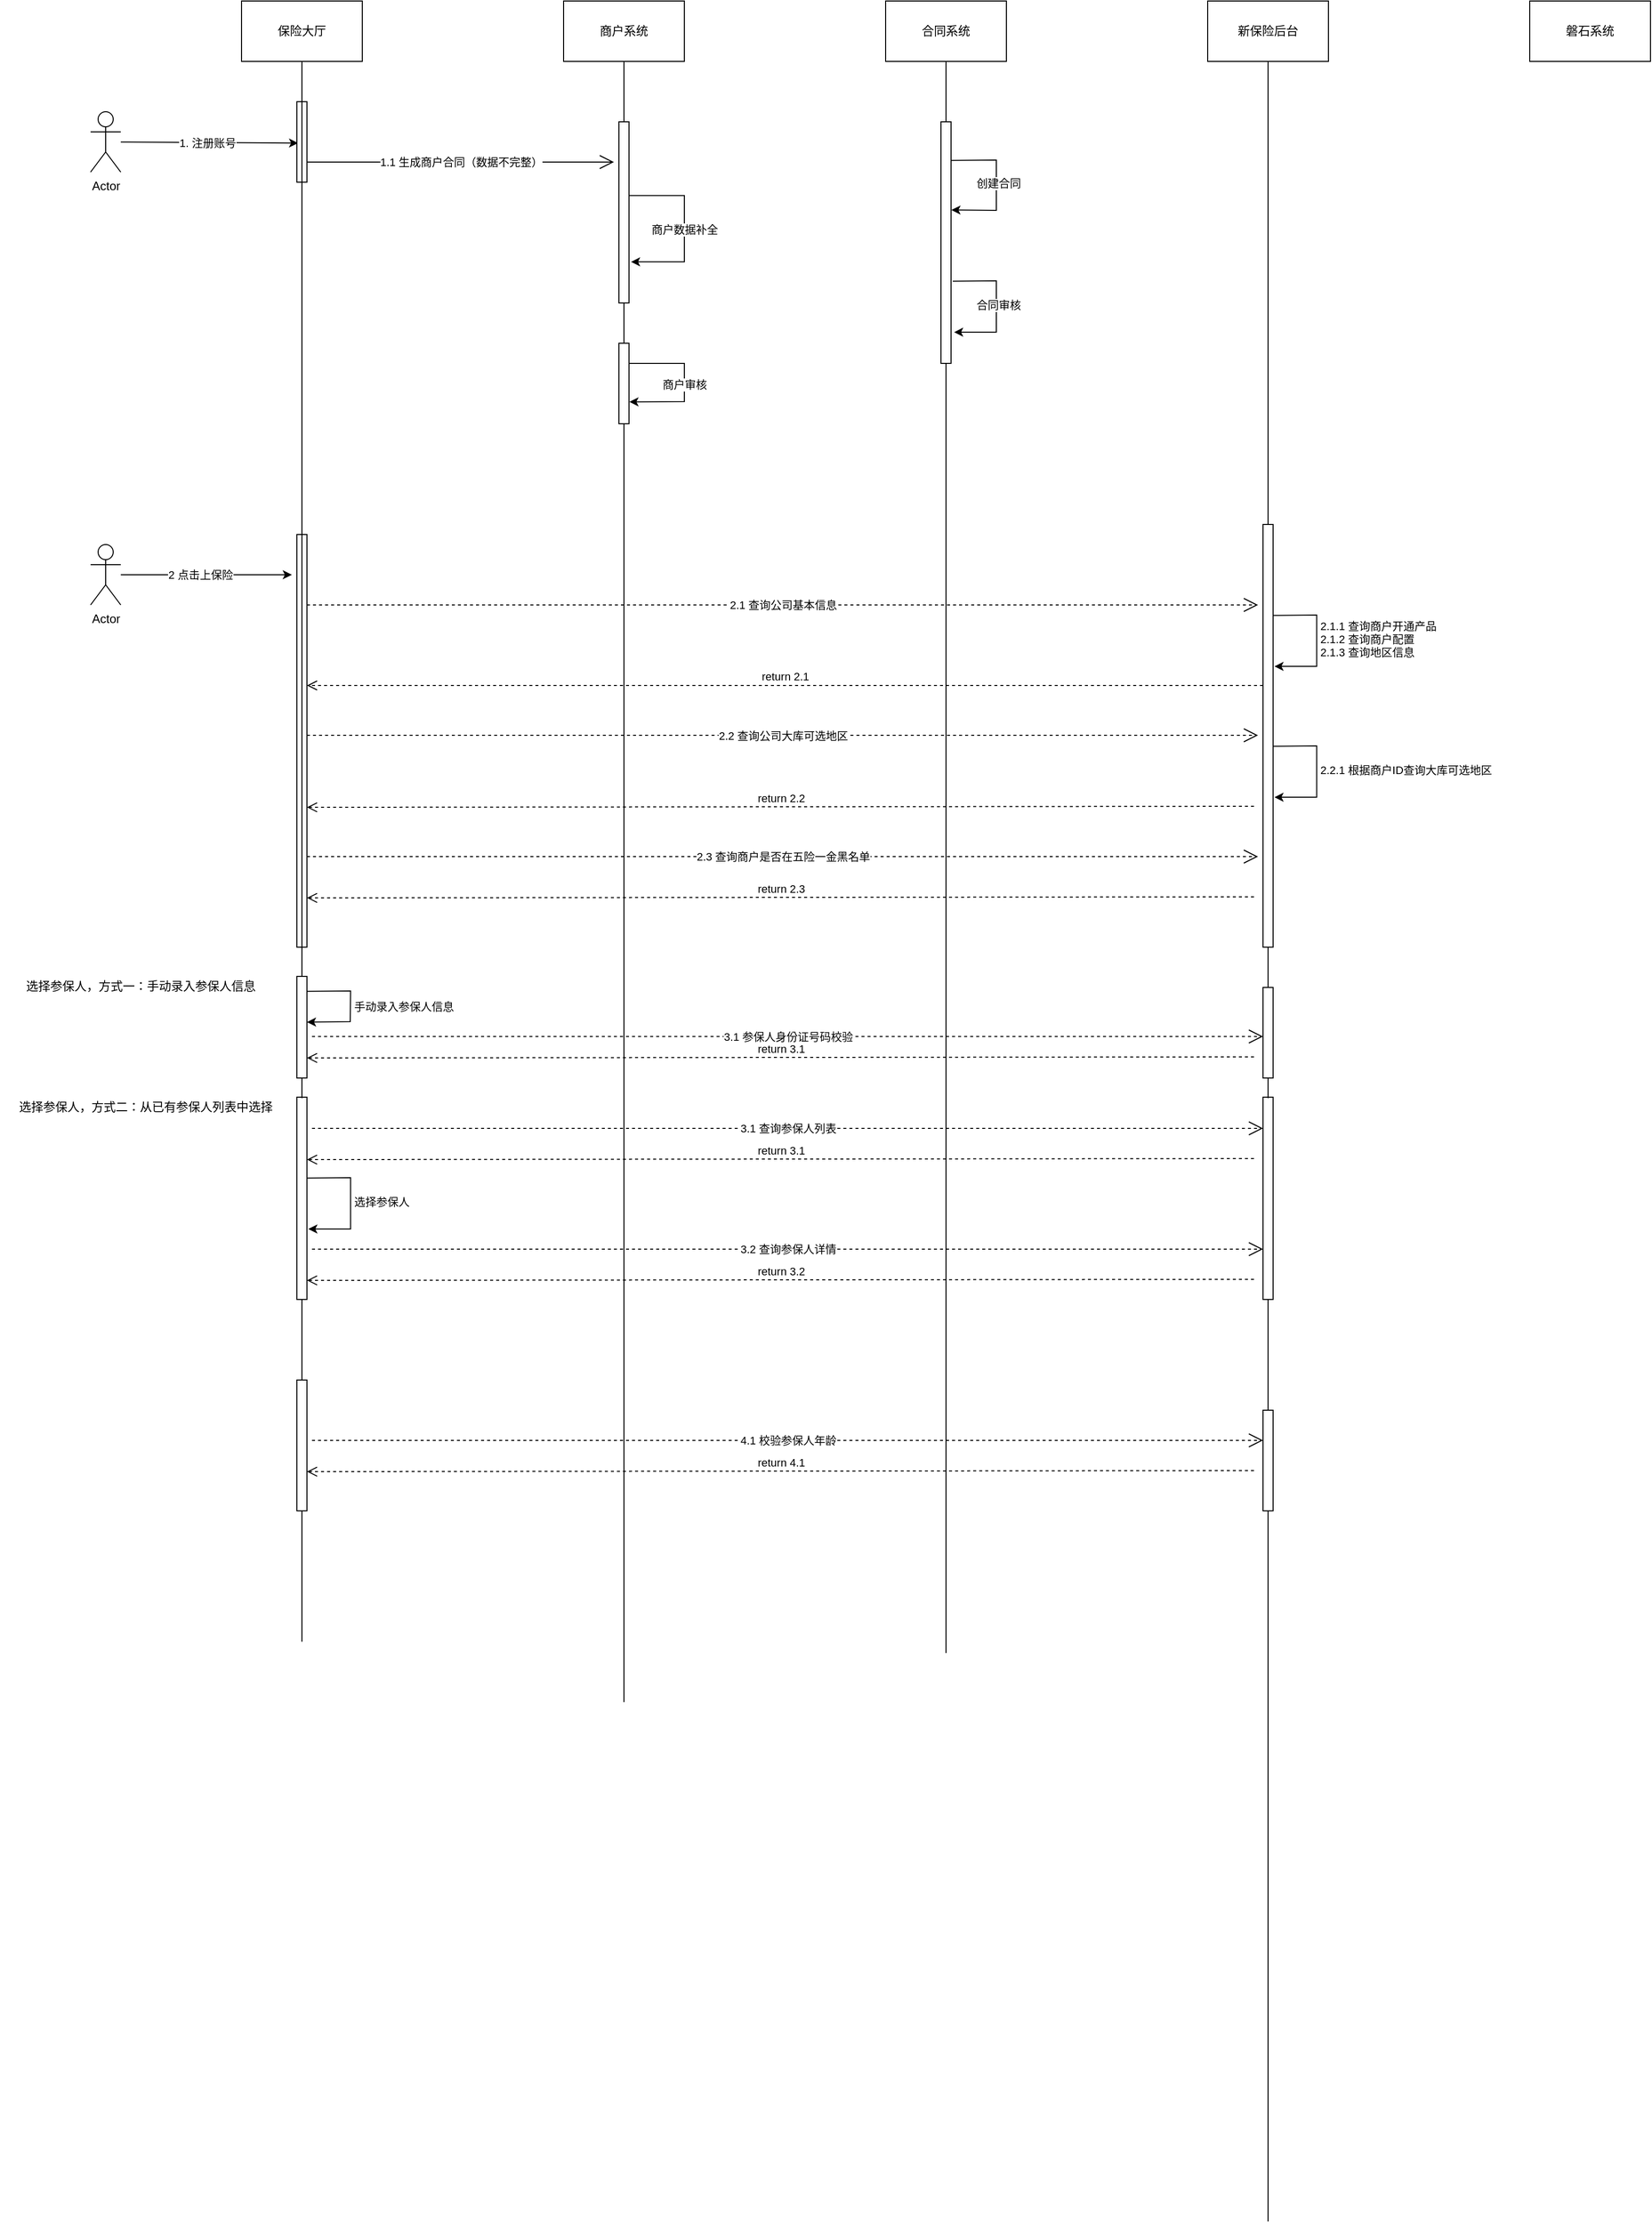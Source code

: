 <mxfile version="18.0.3" type="github">
  <diagram id="d8w7R_K9KF0pSqCfr8D_" name="Page-1">
    <mxGraphModel dx="2610" dy="993" grid="1" gridSize="10" guides="1" tooltips="1" connect="1" arrows="1" fold="1" page="1" pageScale="1" pageWidth="827" pageHeight="1169" math="0" shadow="0">
      <root>
        <mxCell id="0" />
        <mxCell id="1" parent="0" />
        <mxCell id="V_4nD2PLSTLIcI9bDjK_-57" value="" style="html=1;points=[];perimeter=orthogonalPerimeter;" vertex="1" parent="1">
          <mxGeometry x="455" y="380" width="10" height="80" as="geometry" />
        </mxCell>
        <mxCell id="V_4nD2PLSTLIcI9bDjK_-56" style="edgeStyle=orthogonalEdgeStyle;rounded=0;orthogonalLoop=1;jettySize=auto;html=1;startArrow=none;startFill=0;endArrow=none;endFill=0;strokeWidth=1;" edge="1" parent="1" source="V_4nD2PLSTLIcI9bDjK_-123">
          <mxGeometry relative="1" as="geometry">
            <mxPoint x="140" y="1670" as="targetPoint" />
          </mxGeometry>
        </mxCell>
        <mxCell id="V_4nD2PLSTLIcI9bDjK_-1" value="保险大厅" style="rounded=0;whiteSpace=wrap;html=1;" vertex="1" parent="1">
          <mxGeometry x="80" y="40" width="120" height="60" as="geometry" />
        </mxCell>
        <mxCell id="V_4nD2PLSTLIcI9bDjK_-54" style="edgeStyle=orthogonalEdgeStyle;rounded=0;orthogonalLoop=1;jettySize=auto;html=1;startArrow=none;startFill=0;endArrow=none;endFill=0;strokeWidth=1;" edge="1" parent="1" source="V_4nD2PLSTLIcI9bDjK_-57">
          <mxGeometry relative="1" as="geometry">
            <mxPoint x="460" y="1730" as="targetPoint" />
          </mxGeometry>
        </mxCell>
        <mxCell id="V_4nD2PLSTLIcI9bDjK_-2" value="商户系统" style="rounded=0;whiteSpace=wrap;html=1;" vertex="1" parent="1">
          <mxGeometry x="400" y="40" width="120" height="60" as="geometry" />
        </mxCell>
        <mxCell id="V_4nD2PLSTLIcI9bDjK_-52" style="edgeStyle=orthogonalEdgeStyle;rounded=0;orthogonalLoop=1;jettySize=auto;html=1;startArrow=none;startFill=0;endArrow=none;endFill=0;strokeWidth=1;" edge="1" parent="1" source="V_4nD2PLSTLIcI9bDjK_-50">
          <mxGeometry relative="1" as="geometry">
            <mxPoint x="780" y="1681.25" as="targetPoint" />
          </mxGeometry>
        </mxCell>
        <mxCell id="V_4nD2PLSTLIcI9bDjK_-3" value="合同系统" style="rounded=0;whiteSpace=wrap;html=1;" vertex="1" parent="1">
          <mxGeometry x="720" y="40" width="120" height="60" as="geometry" />
        </mxCell>
        <mxCell id="V_4nD2PLSTLIcI9bDjK_-87" style="edgeStyle=orthogonalEdgeStyle;rounded=0;orthogonalLoop=1;jettySize=auto;html=1;startArrow=none;startFill=0;endArrow=none;endFill=0;strokeWidth=1;" edge="1" parent="1" source="V_4nD2PLSTLIcI9bDjK_-111">
          <mxGeometry relative="1" as="geometry">
            <mxPoint x="1100" y="2246" as="targetPoint" />
          </mxGeometry>
        </mxCell>
        <mxCell id="V_4nD2PLSTLIcI9bDjK_-4" value="新保险后台" style="rounded=0;whiteSpace=wrap;html=1;" vertex="1" parent="1">
          <mxGeometry x="1040" y="40" width="120" height="60" as="geometry" />
        </mxCell>
        <mxCell id="V_4nD2PLSTLIcI9bDjK_-13" style="edgeStyle=none;rounded=0;orthogonalLoop=1;jettySize=auto;html=1;endArrow=classic;endFill=1;strokeWidth=1;entryX=0.122;entryY=0.514;entryDx=0;entryDy=0;entryPerimeter=0;" edge="1" parent="1" source="V_4nD2PLSTLIcI9bDjK_-9" target="V_4nD2PLSTLIcI9bDjK_-17">
          <mxGeometry relative="1" as="geometry">
            <mxPoint x="100" y="180" as="targetPoint" />
          </mxGeometry>
        </mxCell>
        <mxCell id="V_4nD2PLSTLIcI9bDjK_-14" value="1. 注册账号" style="edgeLabel;html=1;align=center;verticalAlign=middle;resizable=0;points=[];" vertex="1" connectable="0" parent="V_4nD2PLSTLIcI9bDjK_-13">
          <mxGeometry x="-0.027" relative="1" as="geometry">
            <mxPoint as="offset" />
          </mxGeometry>
        </mxCell>
        <mxCell id="V_4nD2PLSTLIcI9bDjK_-9" value="Actor" style="shape=umlActor;verticalLabelPosition=bottom;verticalAlign=top;html=1;outlineConnect=0;" vertex="1" parent="1">
          <mxGeometry x="-70" y="150" width="30" height="60" as="geometry" />
        </mxCell>
        <mxCell id="V_4nD2PLSTLIcI9bDjK_-17" value="" style="html=1;points=[];perimeter=orthogonalPerimeter;" vertex="1" parent="1">
          <mxGeometry x="135" y="140" width="10" height="80" as="geometry" />
        </mxCell>
        <mxCell id="V_4nD2PLSTLIcI9bDjK_-24" value="1.1 生成商户合同（数据不完整）" style="endArrow=open;endSize=12;html=1;rounded=0;strokeWidth=1;" edge="1" parent="1">
          <mxGeometry width="160" relative="1" as="geometry">
            <mxPoint x="145" y="200" as="sourcePoint" />
            <mxPoint x="450" y="200" as="targetPoint" />
          </mxGeometry>
        </mxCell>
        <mxCell id="V_4nD2PLSTLIcI9bDjK_-40" value="" style="edgeStyle=elbowEdgeStyle;elbow=vertical;endArrow=classic;html=1;rounded=0;strokeWidth=1;exitX=1;exitY=0.407;exitDx=0;exitDy=0;exitPerimeter=0;entryX=1.2;entryY=0.773;entryDx=0;entryDy=0;entryPerimeter=0;" edge="1" parent="1" source="V_4nD2PLSTLIcI9bDjK_-25" target="V_4nD2PLSTLIcI9bDjK_-25">
          <mxGeometry width="50" height="50" relative="1" as="geometry">
            <mxPoint x="470" y="270" as="sourcePoint" />
            <mxPoint x="520" y="220" as="targetPoint" />
            <Array as="points">
              <mxPoint x="520" y="240" />
              <mxPoint x="510" y="220" />
            </Array>
          </mxGeometry>
        </mxCell>
        <mxCell id="V_4nD2PLSTLIcI9bDjK_-41" value="商户数据补全" style="edgeLabel;html=1;align=center;verticalAlign=middle;resizable=0;points=[];" vertex="1" connectable="0" parent="V_4nD2PLSTLIcI9bDjK_-40">
          <mxGeometry x="-0.137" y="2" relative="1" as="geometry">
            <mxPoint x="-2" y="13" as="offset" />
          </mxGeometry>
        </mxCell>
        <mxCell id="V_4nD2PLSTLIcI9bDjK_-43" value="磐石系统" style="rounded=0;whiteSpace=wrap;html=1;" vertex="1" parent="1">
          <mxGeometry x="1360" y="40" width="120" height="60" as="geometry" />
        </mxCell>
        <mxCell id="V_4nD2PLSTLIcI9bDjK_-25" value="" style="html=1;points=[];perimeter=orthogonalPerimeter;" vertex="1" parent="1">
          <mxGeometry x="455" y="160" width="10" height="180" as="geometry" />
        </mxCell>
        <mxCell id="V_4nD2PLSTLIcI9bDjK_-55" value="" style="edgeStyle=orthogonalEdgeStyle;rounded=0;orthogonalLoop=1;jettySize=auto;html=1;startArrow=none;startFill=0;endArrow=none;endFill=0;strokeWidth=1;" edge="1" parent="1" source="V_4nD2PLSTLIcI9bDjK_-2" target="V_4nD2PLSTLIcI9bDjK_-25">
          <mxGeometry relative="1" as="geometry">
            <mxPoint x="460" y="982.5" as="targetPoint" />
            <mxPoint x="460" y="100.0" as="sourcePoint" />
          </mxGeometry>
        </mxCell>
        <mxCell id="V_4nD2PLSTLIcI9bDjK_-58" value="" style="edgeStyle=orthogonalEdgeStyle;rounded=0;orthogonalLoop=1;jettySize=auto;html=1;startArrow=none;startFill=0;endArrow=none;endFill=0;strokeWidth=1;" edge="1" parent="1" source="V_4nD2PLSTLIcI9bDjK_-25" target="V_4nD2PLSTLIcI9bDjK_-57">
          <mxGeometry relative="1" as="geometry">
            <mxPoint x="460" y="982.5" as="targetPoint" />
            <mxPoint x="460" y="310" as="sourcePoint" />
          </mxGeometry>
        </mxCell>
        <mxCell id="V_4nD2PLSTLIcI9bDjK_-67" value="" style="endArrow=classic;html=1;rounded=0;strokeWidth=1;entryX=1.042;entryY=0.728;entryDx=0;entryDy=0;entryPerimeter=0;" edge="1" parent="1" target="V_4nD2PLSTLIcI9bDjK_-57">
          <mxGeometry width="50" height="50" relative="1" as="geometry">
            <mxPoint x="465" y="400" as="sourcePoint" />
            <mxPoint x="560" y="410" as="targetPoint" />
            <Array as="points">
              <mxPoint x="520" y="400" />
              <mxPoint x="520" y="438" />
            </Array>
          </mxGeometry>
        </mxCell>
        <mxCell id="V_4nD2PLSTLIcI9bDjK_-68" value="商户审核" style="edgeLabel;html=1;align=center;verticalAlign=middle;resizable=0;points=[];" vertex="1" connectable="0" parent="V_4nD2PLSTLIcI9bDjK_-67">
          <mxGeometry x="-0.102" relative="1" as="geometry">
            <mxPoint y="9" as="offset" />
          </mxGeometry>
        </mxCell>
        <mxCell id="V_4nD2PLSTLIcI9bDjK_-69" value="" style="endArrow=classic;html=1;rounded=0;strokeWidth=1;exitX=1.033;exitY=0.16;exitDx=0;exitDy=0;exitPerimeter=0;entryX=1.033;entryY=0.365;entryDx=0;entryDy=0;entryPerimeter=0;" edge="1" parent="1" source="V_4nD2PLSTLIcI9bDjK_-50" target="V_4nD2PLSTLIcI9bDjK_-50">
          <mxGeometry width="50" height="50" relative="1" as="geometry">
            <mxPoint x="786" y="350" as="sourcePoint" />
            <mxPoint x="786" y="390" as="targetPoint" />
            <Array as="points">
              <mxPoint x="830" y="198" />
              <mxPoint x="830" y="248" />
            </Array>
          </mxGeometry>
        </mxCell>
        <mxCell id="V_4nD2PLSTLIcI9bDjK_-70" value="创建合同" style="edgeLabel;html=1;align=center;verticalAlign=middle;resizable=0;points=[];" vertex="1" connectable="0" parent="V_4nD2PLSTLIcI9bDjK_-69">
          <mxGeometry x="-0.036" y="2" relative="1" as="geometry">
            <mxPoint as="offset" />
          </mxGeometry>
        </mxCell>
        <mxCell id="V_4nD2PLSTLIcI9bDjK_-72" value="" style="endArrow=classic;html=1;rounded=0;strokeWidth=1;exitX=1.167;exitY=0.66;exitDx=0;exitDy=0;exitPerimeter=0;entryX=1.3;entryY=0.871;entryDx=0;entryDy=0;entryPerimeter=0;" edge="1" parent="1" source="V_4nD2PLSTLIcI9bDjK_-50" target="V_4nD2PLSTLIcI9bDjK_-50">
          <mxGeometry width="50" height="50" relative="1" as="geometry">
            <mxPoint x="770" y="570" as="sourcePoint" />
            <mxPoint x="785" y="560" as="targetPoint" />
            <Array as="points">
              <mxPoint x="830" y="318" />
              <mxPoint x="830" y="369" />
            </Array>
          </mxGeometry>
        </mxCell>
        <mxCell id="V_4nD2PLSTLIcI9bDjK_-73" value="合同审核" style="edgeLabel;html=1;align=center;verticalAlign=middle;resizable=0;points=[];" vertex="1" connectable="0" parent="V_4nD2PLSTLIcI9bDjK_-72">
          <mxGeometry x="-0.128" y="2" relative="1" as="geometry">
            <mxPoint y="8" as="offset" />
          </mxGeometry>
        </mxCell>
        <mxCell id="V_4nD2PLSTLIcI9bDjK_-50" value="" style="html=1;points=[];perimeter=orthogonalPerimeter;" vertex="1" parent="1">
          <mxGeometry x="775" y="160" width="10" height="240" as="geometry" />
        </mxCell>
        <mxCell id="V_4nD2PLSTLIcI9bDjK_-75" value="" style="edgeStyle=orthogonalEdgeStyle;rounded=0;orthogonalLoop=1;jettySize=auto;html=1;startArrow=none;startFill=0;endArrow=none;endFill=0;strokeWidth=1;" edge="1" parent="1" source="V_4nD2PLSTLIcI9bDjK_-3" target="V_4nD2PLSTLIcI9bDjK_-50">
          <mxGeometry relative="1" as="geometry">
            <mxPoint x="780" y="1681.25" as="targetPoint" />
            <mxPoint x="780" y="100" as="sourcePoint" />
          </mxGeometry>
        </mxCell>
        <mxCell id="V_4nD2PLSTLIcI9bDjK_-82" value="" style="html=1;points=[];perimeter=orthogonalPerimeter;" vertex="1" parent="1">
          <mxGeometry x="135" y="570" width="10" height="410" as="geometry" />
        </mxCell>
        <mxCell id="V_4nD2PLSTLIcI9bDjK_-85" style="edgeStyle=orthogonalEdgeStyle;rounded=0;orthogonalLoop=1;jettySize=auto;html=1;startArrow=none;startFill=0;endArrow=classic;endFill=1;strokeWidth=1;" edge="1" parent="1" source="V_4nD2PLSTLIcI9bDjK_-83">
          <mxGeometry relative="1" as="geometry">
            <mxPoint x="130" y="610" as="targetPoint" />
          </mxGeometry>
        </mxCell>
        <mxCell id="V_4nD2PLSTLIcI9bDjK_-86" value="2 点击上保险" style="edgeLabel;html=1;align=center;verticalAlign=middle;resizable=0;points=[];" vertex="1" connectable="0" parent="V_4nD2PLSTLIcI9bDjK_-85">
          <mxGeometry x="-0.299" y="4" relative="1" as="geometry">
            <mxPoint x="19" y="4" as="offset" />
          </mxGeometry>
        </mxCell>
        <mxCell id="V_4nD2PLSTLIcI9bDjK_-83" value="Actor" style="shape=umlActor;verticalLabelPosition=bottom;verticalAlign=top;html=1;outlineConnect=0;" vertex="1" parent="1">
          <mxGeometry x="-70" y="580" width="30" height="60" as="geometry" />
        </mxCell>
        <mxCell id="V_4nD2PLSTLIcI9bDjK_-88" value="" style="html=1;points=[];perimeter=orthogonalPerimeter;" vertex="1" parent="1">
          <mxGeometry x="1095" y="560" width="10" height="420" as="geometry" />
        </mxCell>
        <mxCell id="V_4nD2PLSTLIcI9bDjK_-89" value="" style="edgeStyle=orthogonalEdgeStyle;rounded=0;orthogonalLoop=1;jettySize=auto;html=1;startArrow=none;startFill=0;endArrow=none;endFill=0;strokeWidth=1;" edge="1" parent="1" source="V_4nD2PLSTLIcI9bDjK_-4" target="V_4nD2PLSTLIcI9bDjK_-88">
          <mxGeometry relative="1" as="geometry">
            <mxPoint x="1100" y="2246" as="targetPoint" />
            <mxPoint x="1100" y="100" as="sourcePoint" />
          </mxGeometry>
        </mxCell>
        <mxCell id="V_4nD2PLSTLIcI9bDjK_-90" value="2.1 查询公司基本信息" style="endArrow=open;endSize=12;dashed=1;html=1;rounded=0;strokeWidth=1;" edge="1" parent="1">
          <mxGeometry width="160" relative="1" as="geometry">
            <mxPoint x="145" y="640" as="sourcePoint" />
            <mxPoint x="1090" y="640" as="targetPoint" />
          </mxGeometry>
        </mxCell>
        <mxCell id="V_4nD2PLSTLIcI9bDjK_-91" value="2.2 查询公司大库可选地区" style="endArrow=open;endSize=12;dashed=1;html=1;rounded=0;strokeWidth=1;" edge="1" parent="1">
          <mxGeometry width="160" relative="1" as="geometry">
            <mxPoint x="145" y="769.5" as="sourcePoint" />
            <mxPoint x="1090" y="769.5" as="targetPoint" />
          </mxGeometry>
        </mxCell>
        <mxCell id="V_4nD2PLSTLIcI9bDjK_-92" value="2.3 查询商户是否在五险一金黑名单" style="endArrow=open;endSize=12;dashed=1;html=1;rounded=0;strokeWidth=1;" edge="1" parent="1">
          <mxGeometry width="160" relative="1" as="geometry">
            <mxPoint x="145" y="890" as="sourcePoint" />
            <mxPoint x="1090" y="890" as="targetPoint" />
          </mxGeometry>
        </mxCell>
        <mxCell id="V_4nD2PLSTLIcI9bDjK_-99" value="" style="endArrow=classic;html=1;rounded=0;strokeWidth=1;exitX=1.167;exitY=0.66;exitDx=0;exitDy=0;exitPerimeter=0;entryX=1.3;entryY=0.871;entryDx=0;entryDy=0;entryPerimeter=0;" edge="1" parent="1">
          <mxGeometry width="50" height="50" relative="1" as="geometry">
            <mxPoint x="1105" y="650.4" as="sourcePoint" />
            <mxPoint x="1106.33" y="701.04" as="targetPoint" />
            <Array as="points">
              <mxPoint x="1148.33" y="650" />
              <mxPoint x="1148.33" y="701" />
            </Array>
          </mxGeometry>
        </mxCell>
        <mxCell id="V_4nD2PLSTLIcI9bDjK_-100" value="2.1.1 查询商户开通产品&lt;br&gt;2.1.2 查询商户配置&lt;br&gt;2.1.3 查询地区信息" style="edgeLabel;html=1;align=left;verticalAlign=middle;resizable=0;points=[];" vertex="1" connectable="0" parent="V_4nD2PLSTLIcI9bDjK_-99">
          <mxGeometry x="-0.128" y="2" relative="1" as="geometry">
            <mxPoint y="8" as="offset" />
          </mxGeometry>
        </mxCell>
        <mxCell id="V_4nD2PLSTLIcI9bDjK_-101" value="return 2.1" style="html=1;verticalAlign=bottom;endArrow=open;dashed=1;endSize=8;rounded=0;strokeWidth=1;" edge="1" parent="1" target="V_4nD2PLSTLIcI9bDjK_-82">
          <mxGeometry relative="1" as="geometry">
            <mxPoint x="1095" y="720" as="sourcePoint" />
            <mxPoint x="155" y="720" as="targetPoint" />
          </mxGeometry>
        </mxCell>
        <mxCell id="V_4nD2PLSTLIcI9bDjK_-102" value="" style="endArrow=classic;html=1;rounded=0;strokeWidth=1;exitX=1.167;exitY=0.66;exitDx=0;exitDy=0;exitPerimeter=0;entryX=1.3;entryY=0.871;entryDx=0;entryDy=0;entryPerimeter=0;" edge="1" parent="1">
          <mxGeometry width="50" height="50" relative="1" as="geometry">
            <mxPoint x="1105" y="780.4" as="sourcePoint" />
            <mxPoint x="1106.33" y="831.04" as="targetPoint" />
            <Array as="points">
              <mxPoint x="1148.33" y="780" />
              <mxPoint x="1148.33" y="831" />
            </Array>
          </mxGeometry>
        </mxCell>
        <mxCell id="V_4nD2PLSTLIcI9bDjK_-103" value="2.2.1 根据商户ID查询大库可选地区" style="edgeLabel;html=1;align=left;verticalAlign=middle;resizable=0;points=[];" vertex="1" connectable="0" parent="V_4nD2PLSTLIcI9bDjK_-102">
          <mxGeometry x="-0.128" y="2" relative="1" as="geometry">
            <mxPoint y="8" as="offset" />
          </mxGeometry>
        </mxCell>
        <mxCell id="V_4nD2PLSTLIcI9bDjK_-104" value="return 2.2" style="html=1;verticalAlign=bottom;endArrow=open;dashed=1;endSize=8;rounded=0;strokeWidth=1;exitX=-0.4;exitY=0.384;exitDx=0;exitDy=0;exitPerimeter=0;" edge="1" parent="1">
          <mxGeometry relative="1" as="geometry">
            <mxPoint x="1086" y="840" as="sourcePoint" />
            <mxPoint x="145" y="841.04" as="targetPoint" />
          </mxGeometry>
        </mxCell>
        <mxCell id="V_4nD2PLSTLIcI9bDjK_-105" value="return 2.3" style="html=1;verticalAlign=bottom;endArrow=open;dashed=1;endSize=8;rounded=0;strokeWidth=1;exitX=-0.4;exitY=0.384;exitDx=0;exitDy=0;exitPerimeter=0;" edge="1" parent="1">
          <mxGeometry relative="1" as="geometry">
            <mxPoint x="1086" y="930" as="sourcePoint" />
            <mxPoint x="145" y="931.04" as="targetPoint" />
          </mxGeometry>
        </mxCell>
        <mxCell id="V_4nD2PLSTLIcI9bDjK_-107" value="" style="html=1;points=[];perimeter=orthogonalPerimeter;" vertex="1" parent="1">
          <mxGeometry x="135" y="1129" width="10" height="201" as="geometry" />
        </mxCell>
        <mxCell id="V_4nD2PLSTLIcI9bDjK_-108" value="" style="edgeStyle=orthogonalEdgeStyle;rounded=0;orthogonalLoop=1;jettySize=auto;html=1;startArrow=none;startFill=0;endArrow=none;endFill=0;strokeWidth=1;" edge="1" parent="1" source="V_4nD2PLSTLIcI9bDjK_-128" target="V_4nD2PLSTLIcI9bDjK_-107">
          <mxGeometry relative="1" as="geometry">
            <mxPoint x="140" y="1670" as="targetPoint" />
            <mxPoint x="140" y="100" as="sourcePoint" />
          </mxGeometry>
        </mxCell>
        <mxCell id="V_4nD2PLSTLIcI9bDjK_-111" value="" style="html=1;points=[];perimeter=orthogonalPerimeter;" vertex="1" parent="1">
          <mxGeometry x="1095" y="1129" width="10" height="201" as="geometry" />
        </mxCell>
        <mxCell id="V_4nD2PLSTLIcI9bDjK_-112" value="" style="edgeStyle=orthogonalEdgeStyle;rounded=0;orthogonalLoop=1;jettySize=auto;html=1;startArrow=none;startFill=0;endArrow=none;endFill=0;strokeWidth=1;" edge="1" parent="1" source="V_4nD2PLSTLIcI9bDjK_-133" target="V_4nD2PLSTLIcI9bDjK_-111">
          <mxGeometry relative="1" as="geometry">
            <mxPoint x="1100" y="2246" as="targetPoint" />
            <mxPoint x="1100" y="980" as="sourcePoint" />
          </mxGeometry>
        </mxCell>
        <mxCell id="V_4nD2PLSTLIcI9bDjK_-113" value="3.1 查询参保人列表" style="endArrow=open;endSize=12;dashed=1;html=1;rounded=0;strokeWidth=1;" edge="1" parent="1">
          <mxGeometry width="160" relative="1" as="geometry">
            <mxPoint x="150" y="1160" as="sourcePoint" />
            <mxPoint x="1095" y="1160" as="targetPoint" />
          </mxGeometry>
        </mxCell>
        <mxCell id="V_4nD2PLSTLIcI9bDjK_-114" value="" style="endArrow=classic;html=1;rounded=0;strokeWidth=1;exitX=1.167;exitY=0.66;exitDx=0;exitDy=0;exitPerimeter=0;entryX=1.3;entryY=0.871;entryDx=0;entryDy=0;entryPerimeter=0;" edge="1" parent="1">
          <mxGeometry width="50" height="50" relative="1" as="geometry">
            <mxPoint x="145" y="1209.36" as="sourcePoint" />
            <mxPoint x="146.33" y="1260" as="targetPoint" />
            <Array as="points">
              <mxPoint x="188.33" y="1208.96" />
              <mxPoint x="188.33" y="1259.96" />
            </Array>
          </mxGeometry>
        </mxCell>
        <mxCell id="V_4nD2PLSTLIcI9bDjK_-115" value="选择参保人" style="edgeLabel;html=1;align=left;verticalAlign=middle;resizable=0;points=[];" vertex="1" connectable="0" parent="V_4nD2PLSTLIcI9bDjK_-114">
          <mxGeometry x="-0.128" y="2" relative="1" as="geometry">
            <mxPoint y="8" as="offset" />
          </mxGeometry>
        </mxCell>
        <mxCell id="V_4nD2PLSTLIcI9bDjK_-117" value="return 3.1" style="html=1;verticalAlign=bottom;endArrow=open;dashed=1;endSize=8;rounded=0;strokeWidth=1;exitX=-0.4;exitY=0.384;exitDx=0;exitDy=0;exitPerimeter=0;" edge="1" parent="1">
          <mxGeometry relative="1" as="geometry">
            <mxPoint x="1086" y="1190" as="sourcePoint" />
            <mxPoint x="145" y="1191.04" as="targetPoint" />
          </mxGeometry>
        </mxCell>
        <mxCell id="V_4nD2PLSTLIcI9bDjK_-119" value="3.2 查询参保人详情" style="endArrow=open;endSize=12;dashed=1;html=1;rounded=0;strokeWidth=1;" edge="1" parent="1">
          <mxGeometry width="160" relative="1" as="geometry">
            <mxPoint x="150" y="1280" as="sourcePoint" />
            <mxPoint x="1095" y="1280" as="targetPoint" />
          </mxGeometry>
        </mxCell>
        <mxCell id="V_4nD2PLSTLIcI9bDjK_-121" value="return 3.2" style="html=1;verticalAlign=bottom;endArrow=open;dashed=1;endSize=8;rounded=0;strokeWidth=1;exitX=-0.4;exitY=0.384;exitDx=0;exitDy=0;exitPerimeter=0;" edge="1" parent="1">
          <mxGeometry relative="1" as="geometry">
            <mxPoint x="1086" y="1310" as="sourcePoint" />
            <mxPoint x="145" y="1311.04" as="targetPoint" />
          </mxGeometry>
        </mxCell>
        <mxCell id="V_4nD2PLSTLIcI9bDjK_-122" value="选择参保人，方式二：从已有参保人列表中选择" style="text;html=1;strokeColor=none;fillColor=none;align=center;verticalAlign=middle;whiteSpace=wrap;rounded=0;" vertex="1" parent="1">
          <mxGeometry x="-150" y="1129" width="270" height="19" as="geometry" />
        </mxCell>
        <mxCell id="V_4nD2PLSTLIcI9bDjK_-123" value="" style="html=1;points=[];perimeter=orthogonalPerimeter;" vertex="1" parent="1">
          <mxGeometry x="135" y="1410" width="10" height="130" as="geometry" />
        </mxCell>
        <mxCell id="V_4nD2PLSTLIcI9bDjK_-124" value="" style="edgeStyle=orthogonalEdgeStyle;rounded=0;orthogonalLoop=1;jettySize=auto;html=1;startArrow=none;startFill=0;endArrow=none;endFill=0;strokeWidth=1;" edge="1" parent="1" source="V_4nD2PLSTLIcI9bDjK_-107" target="V_4nD2PLSTLIcI9bDjK_-123">
          <mxGeometry relative="1" as="geometry">
            <mxPoint x="140" y="1670" as="targetPoint" />
            <mxPoint x="140" y="1330" as="sourcePoint" />
          </mxGeometry>
        </mxCell>
        <mxCell id="V_4nD2PLSTLIcI9bDjK_-125" value="" style="html=1;points=[];perimeter=orthogonalPerimeter;" vertex="1" parent="1">
          <mxGeometry x="1095" y="1440" width="10" height="100" as="geometry" />
        </mxCell>
        <mxCell id="V_4nD2PLSTLIcI9bDjK_-126" value="4.1 校验参保人年龄" style="endArrow=open;endSize=12;dashed=1;html=1;rounded=0;strokeWidth=1;" edge="1" parent="1">
          <mxGeometry width="160" relative="1" as="geometry">
            <mxPoint x="150" y="1470" as="sourcePoint" />
            <mxPoint x="1095" y="1470" as="targetPoint" />
          </mxGeometry>
        </mxCell>
        <mxCell id="V_4nD2PLSTLIcI9bDjK_-127" value="return 4.1" style="html=1;verticalAlign=bottom;endArrow=open;dashed=1;endSize=8;rounded=0;strokeWidth=1;exitX=-0.4;exitY=0.384;exitDx=0;exitDy=0;exitPerimeter=0;" edge="1" parent="1">
          <mxGeometry relative="1" as="geometry">
            <mxPoint x="1086" y="1500" as="sourcePoint" />
            <mxPoint x="145" y="1501.04" as="targetPoint" />
          </mxGeometry>
        </mxCell>
        <mxCell id="V_4nD2PLSTLIcI9bDjK_-128" value="" style="html=1;points=[];perimeter=orthogonalPerimeter;" vertex="1" parent="1">
          <mxGeometry x="135" y="1009" width="10" height="101" as="geometry" />
        </mxCell>
        <mxCell id="V_4nD2PLSTLIcI9bDjK_-129" value="" style="edgeStyle=orthogonalEdgeStyle;rounded=0;orthogonalLoop=1;jettySize=auto;html=1;startArrow=none;startFill=0;endArrow=none;endFill=0;strokeWidth=1;" edge="1" parent="1" source="V_4nD2PLSTLIcI9bDjK_-1" target="V_4nD2PLSTLIcI9bDjK_-128">
          <mxGeometry relative="1" as="geometry">
            <mxPoint x="140" y="1129" as="targetPoint" />
            <mxPoint x="140" y="100" as="sourcePoint" />
          </mxGeometry>
        </mxCell>
        <mxCell id="V_4nD2PLSTLIcI9bDjK_-130" value="" style="endArrow=classic;html=1;rounded=0;strokeWidth=1;exitX=1.167;exitY=0.66;exitDx=0;exitDy=0;exitPerimeter=0;entryX=1;entryY=0.45;entryDx=0;entryDy=0;entryPerimeter=0;" edge="1" parent="1" target="V_4nD2PLSTLIcI9bDjK_-128">
          <mxGeometry width="50" height="50" relative="1" as="geometry">
            <mxPoint x="145" y="1023.88" as="sourcePoint" />
            <mxPoint x="150" y="1060" as="targetPoint" />
            <Array as="points">
              <mxPoint x="188.33" y="1023.48" />
              <mxPoint x="188" y="1054" />
            </Array>
          </mxGeometry>
        </mxCell>
        <mxCell id="V_4nD2PLSTLIcI9bDjK_-131" value="手动录入参保人信息" style="edgeLabel;html=1;align=left;verticalAlign=middle;resizable=0;points=[];" vertex="1" connectable="0" parent="V_4nD2PLSTLIcI9bDjK_-130">
          <mxGeometry x="-0.128" y="2" relative="1" as="geometry">
            <mxPoint y="8" as="offset" />
          </mxGeometry>
        </mxCell>
        <mxCell id="V_4nD2PLSTLIcI9bDjK_-132" value="选择参保人，方式一：手动录入参保人信息" style="text;html=1;strokeColor=none;fillColor=none;align=center;verticalAlign=middle;whiteSpace=wrap;rounded=0;" vertex="1" parent="1">
          <mxGeometry x="-160" y="1009" width="280" height="19" as="geometry" />
        </mxCell>
        <mxCell id="V_4nD2PLSTLIcI9bDjK_-133" value="" style="html=1;points=[];perimeter=orthogonalPerimeter;" vertex="1" parent="1">
          <mxGeometry x="1095" y="1020" width="10" height="90" as="geometry" />
        </mxCell>
        <mxCell id="V_4nD2PLSTLIcI9bDjK_-134" value="" style="edgeStyle=orthogonalEdgeStyle;rounded=0;orthogonalLoop=1;jettySize=auto;html=1;startArrow=none;startFill=0;endArrow=none;endFill=0;strokeWidth=1;" edge="1" parent="1" source="V_4nD2PLSTLIcI9bDjK_-88" target="V_4nD2PLSTLIcI9bDjK_-133">
          <mxGeometry relative="1" as="geometry">
            <mxPoint x="1100" y="1129" as="targetPoint" />
            <mxPoint x="1100" y="980" as="sourcePoint" />
          </mxGeometry>
        </mxCell>
        <mxCell id="V_4nD2PLSTLIcI9bDjK_-135" value="3.1 参保人身份证号码校验" style="endArrow=open;endSize=12;dashed=1;html=1;rounded=0;strokeWidth=1;" edge="1" parent="1">
          <mxGeometry width="160" relative="1" as="geometry">
            <mxPoint x="150" y="1068.75" as="sourcePoint" />
            <mxPoint x="1095" y="1068.75" as="targetPoint" />
          </mxGeometry>
        </mxCell>
        <mxCell id="V_4nD2PLSTLIcI9bDjK_-136" value="return 3.1" style="html=1;verticalAlign=bottom;endArrow=open;dashed=1;endSize=8;rounded=0;strokeWidth=1;exitX=-0.4;exitY=0.384;exitDx=0;exitDy=0;exitPerimeter=0;" edge="1" parent="1">
          <mxGeometry relative="1" as="geometry">
            <mxPoint x="1086" y="1089" as="sourcePoint" />
            <mxPoint x="145" y="1090.04" as="targetPoint" />
          </mxGeometry>
        </mxCell>
      </root>
    </mxGraphModel>
  </diagram>
</mxfile>
